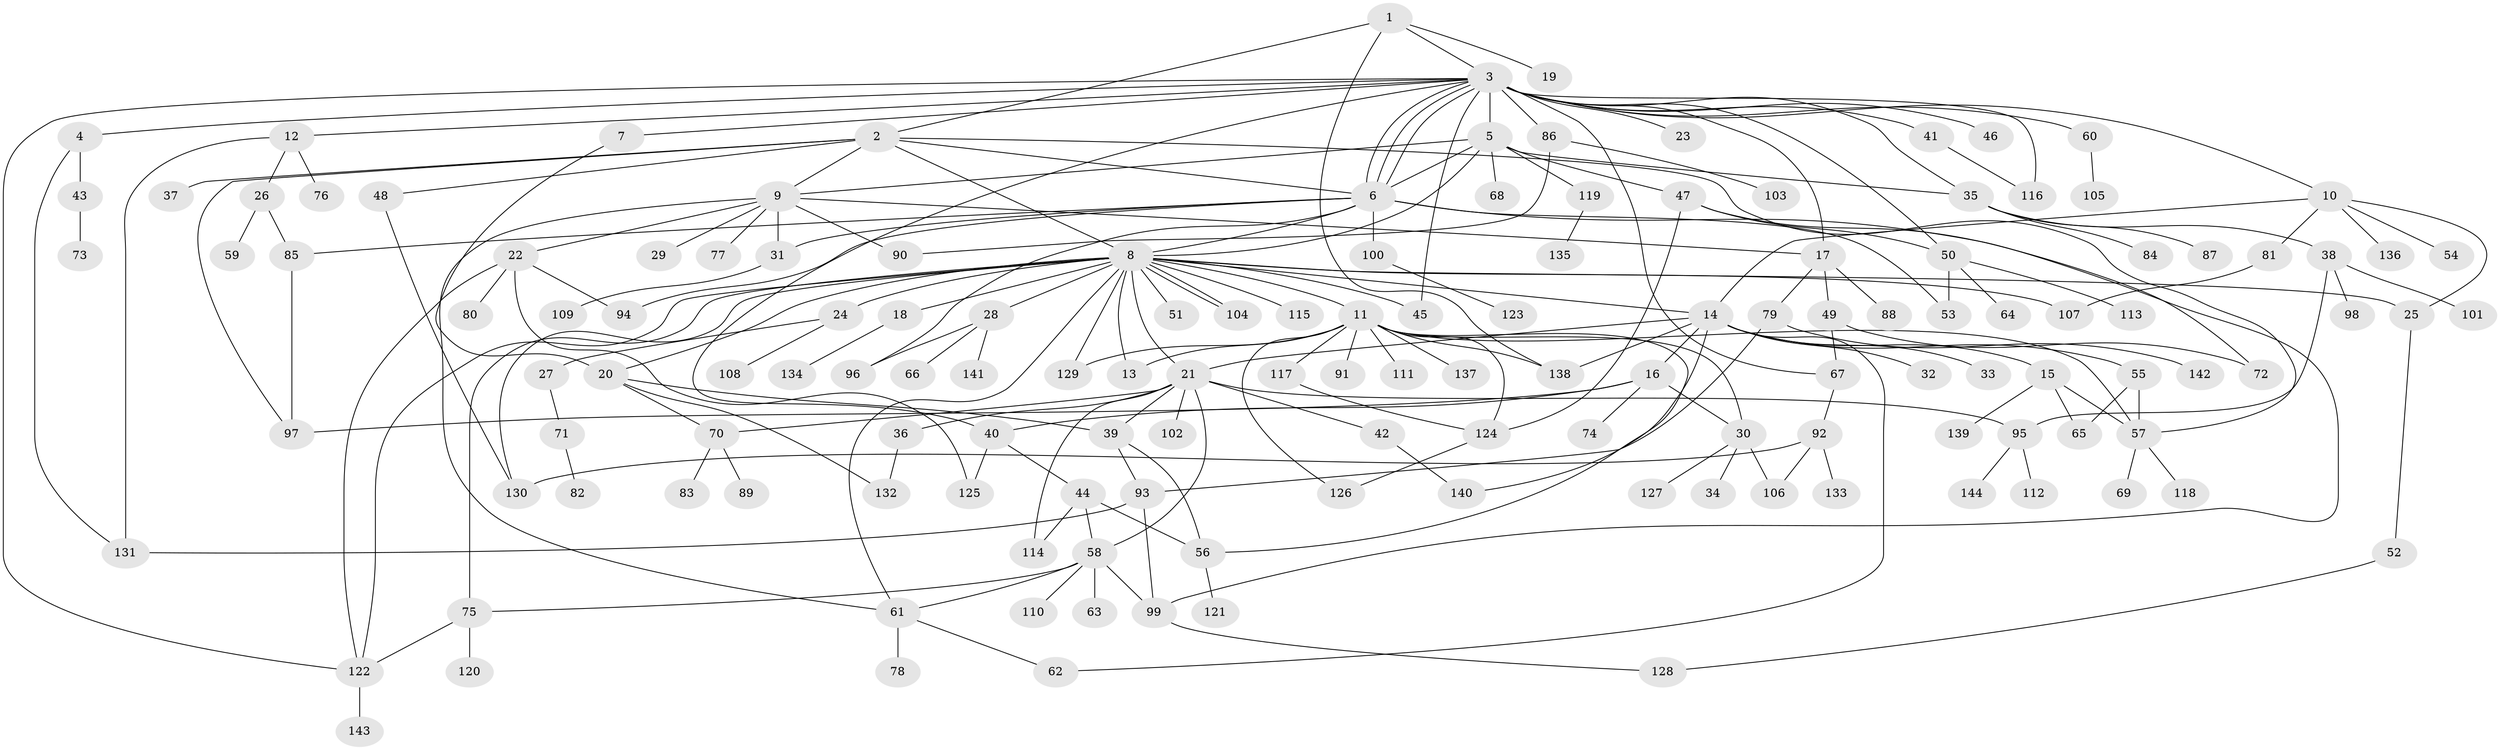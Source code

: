 // coarse degree distribution, {5: 0.02830188679245283, 16: 0.009433962264150943, 20: 0.009433962264150943, 3: 0.09433962264150944, 8: 0.009433962264150943, 2: 0.19811320754716982, 28: 0.009433962264150943, 9: 0.02830188679245283, 6: 0.02830188679245283, 11: 0.009433962264150943, 7: 0.018867924528301886, 4: 0.11320754716981132, 1: 0.44339622641509435}
// Generated by graph-tools (version 1.1) at 2025/23/03/03/25 07:23:52]
// undirected, 144 vertices, 210 edges
graph export_dot {
graph [start="1"]
  node [color=gray90,style=filled];
  1;
  2;
  3;
  4;
  5;
  6;
  7;
  8;
  9;
  10;
  11;
  12;
  13;
  14;
  15;
  16;
  17;
  18;
  19;
  20;
  21;
  22;
  23;
  24;
  25;
  26;
  27;
  28;
  29;
  30;
  31;
  32;
  33;
  34;
  35;
  36;
  37;
  38;
  39;
  40;
  41;
  42;
  43;
  44;
  45;
  46;
  47;
  48;
  49;
  50;
  51;
  52;
  53;
  54;
  55;
  56;
  57;
  58;
  59;
  60;
  61;
  62;
  63;
  64;
  65;
  66;
  67;
  68;
  69;
  70;
  71;
  72;
  73;
  74;
  75;
  76;
  77;
  78;
  79;
  80;
  81;
  82;
  83;
  84;
  85;
  86;
  87;
  88;
  89;
  90;
  91;
  92;
  93;
  94;
  95;
  96;
  97;
  98;
  99;
  100;
  101;
  102;
  103;
  104;
  105;
  106;
  107;
  108;
  109;
  110;
  111;
  112;
  113;
  114;
  115;
  116;
  117;
  118;
  119;
  120;
  121;
  122;
  123;
  124;
  125;
  126;
  127;
  128;
  129;
  130;
  131;
  132;
  133;
  134;
  135;
  136;
  137;
  138;
  139;
  140;
  141;
  142;
  143;
  144;
  1 -- 2;
  1 -- 3;
  1 -- 19;
  1 -- 138;
  2 -- 6;
  2 -- 8;
  2 -- 9;
  2 -- 37;
  2 -- 48;
  2 -- 57;
  2 -- 97;
  3 -- 4;
  3 -- 5;
  3 -- 6;
  3 -- 6;
  3 -- 6;
  3 -- 7;
  3 -- 10;
  3 -- 12;
  3 -- 17;
  3 -- 23;
  3 -- 35;
  3 -- 40;
  3 -- 41;
  3 -- 45;
  3 -- 46;
  3 -- 50;
  3 -- 60;
  3 -- 67;
  3 -- 86;
  3 -- 116;
  3 -- 122;
  4 -- 43;
  4 -- 131;
  5 -- 6;
  5 -- 8;
  5 -- 9;
  5 -- 35;
  5 -- 47;
  5 -- 68;
  5 -- 119;
  6 -- 8;
  6 -- 31;
  6 -- 53;
  6 -- 85;
  6 -- 94;
  6 -- 96;
  6 -- 99;
  6 -- 100;
  7 -- 20;
  8 -- 11;
  8 -- 13;
  8 -- 14;
  8 -- 18;
  8 -- 20;
  8 -- 21;
  8 -- 24;
  8 -- 25;
  8 -- 28;
  8 -- 45;
  8 -- 51;
  8 -- 61;
  8 -- 75;
  8 -- 104;
  8 -- 104;
  8 -- 107;
  8 -- 115;
  8 -- 122;
  8 -- 129;
  8 -- 130;
  9 -- 17;
  9 -- 22;
  9 -- 29;
  9 -- 31;
  9 -- 61;
  9 -- 77;
  9 -- 90;
  10 -- 14;
  10 -- 25;
  10 -- 54;
  10 -- 81;
  10 -- 136;
  11 -- 13;
  11 -- 30;
  11 -- 56;
  11 -- 57;
  11 -- 91;
  11 -- 111;
  11 -- 117;
  11 -- 124;
  11 -- 126;
  11 -- 129;
  11 -- 137;
  11 -- 138;
  12 -- 26;
  12 -- 76;
  12 -- 131;
  14 -- 15;
  14 -- 16;
  14 -- 21;
  14 -- 32;
  14 -- 33;
  14 -- 55;
  14 -- 62;
  14 -- 138;
  14 -- 140;
  15 -- 57;
  15 -- 65;
  15 -- 139;
  16 -- 30;
  16 -- 40;
  16 -- 74;
  16 -- 97;
  17 -- 49;
  17 -- 79;
  17 -- 88;
  18 -- 134;
  20 -- 39;
  20 -- 70;
  20 -- 132;
  21 -- 36;
  21 -- 39;
  21 -- 42;
  21 -- 58;
  21 -- 70;
  21 -- 95;
  21 -- 102;
  21 -- 114;
  22 -- 80;
  22 -- 94;
  22 -- 122;
  22 -- 125;
  24 -- 27;
  24 -- 108;
  25 -- 52;
  26 -- 59;
  26 -- 85;
  27 -- 71;
  28 -- 66;
  28 -- 96;
  28 -- 141;
  30 -- 34;
  30 -- 106;
  30 -- 127;
  31 -- 109;
  35 -- 38;
  35 -- 84;
  35 -- 87;
  36 -- 132;
  38 -- 95;
  38 -- 98;
  38 -- 101;
  39 -- 56;
  39 -- 93;
  40 -- 44;
  40 -- 125;
  41 -- 116;
  42 -- 140;
  43 -- 73;
  44 -- 56;
  44 -- 58;
  44 -- 114;
  47 -- 50;
  47 -- 72;
  47 -- 124;
  48 -- 130;
  49 -- 67;
  49 -- 72;
  50 -- 53;
  50 -- 64;
  50 -- 113;
  52 -- 128;
  55 -- 57;
  55 -- 65;
  56 -- 121;
  57 -- 69;
  57 -- 118;
  58 -- 61;
  58 -- 63;
  58 -- 75;
  58 -- 99;
  58 -- 110;
  60 -- 105;
  61 -- 62;
  61 -- 78;
  67 -- 92;
  70 -- 83;
  70 -- 89;
  71 -- 82;
  75 -- 120;
  75 -- 122;
  79 -- 93;
  79 -- 142;
  81 -- 107;
  85 -- 97;
  86 -- 90;
  86 -- 103;
  92 -- 106;
  92 -- 130;
  92 -- 133;
  93 -- 99;
  93 -- 131;
  95 -- 112;
  95 -- 144;
  99 -- 128;
  100 -- 123;
  117 -- 124;
  119 -- 135;
  122 -- 143;
  124 -- 126;
}
